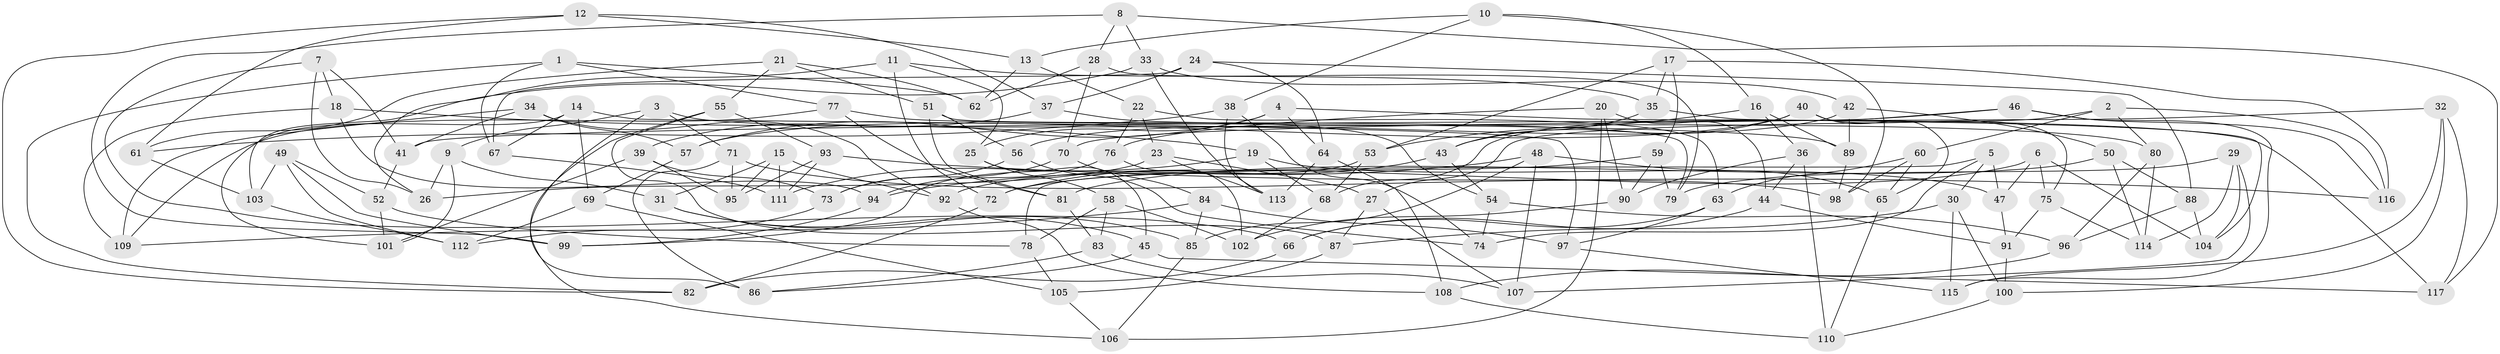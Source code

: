 // Generated by graph-tools (version 1.1) at 2025/59/03/09/25 04:59:13]
// undirected, 117 vertices, 234 edges
graph export_dot {
graph [start="1"]
  node [color=gray90,style=filled];
  1;
  2;
  3;
  4;
  5;
  6;
  7;
  8;
  9;
  10;
  11;
  12;
  13;
  14;
  15;
  16;
  17;
  18;
  19;
  20;
  21;
  22;
  23;
  24;
  25;
  26;
  27;
  28;
  29;
  30;
  31;
  32;
  33;
  34;
  35;
  36;
  37;
  38;
  39;
  40;
  41;
  42;
  43;
  44;
  45;
  46;
  47;
  48;
  49;
  50;
  51;
  52;
  53;
  54;
  55;
  56;
  57;
  58;
  59;
  60;
  61;
  62;
  63;
  64;
  65;
  66;
  67;
  68;
  69;
  70;
  71;
  72;
  73;
  74;
  75;
  76;
  77;
  78;
  79;
  80;
  81;
  82;
  83;
  84;
  85;
  86;
  87;
  88;
  89;
  90;
  91;
  92;
  93;
  94;
  95;
  96;
  97;
  98;
  99;
  100;
  101;
  102;
  103;
  104;
  105;
  106;
  107;
  108;
  109;
  110;
  111;
  112;
  113;
  114;
  115;
  116;
  117;
  1 -- 77;
  1 -- 62;
  1 -- 82;
  1 -- 67;
  2 -- 116;
  2 -- 80;
  2 -- 27;
  2 -- 60;
  3 -- 9;
  3 -- 80;
  3 -- 86;
  3 -- 71;
  4 -- 25;
  4 -- 57;
  4 -- 117;
  4 -- 64;
  5 -- 30;
  5 -- 78;
  5 -- 47;
  5 -- 74;
  6 -- 104;
  6 -- 92;
  6 -- 47;
  6 -- 75;
  7 -- 66;
  7 -- 26;
  7 -- 18;
  7 -- 41;
  8 -- 99;
  8 -- 33;
  8 -- 28;
  8 -- 117;
  9 -- 26;
  9 -- 31;
  9 -- 101;
  10 -- 13;
  10 -- 38;
  10 -- 98;
  10 -- 16;
  11 -- 72;
  11 -- 26;
  11 -- 35;
  11 -- 25;
  12 -- 37;
  12 -- 82;
  12 -- 61;
  12 -- 13;
  13 -- 62;
  13 -- 22;
  14 -- 97;
  14 -- 101;
  14 -- 69;
  14 -- 67;
  15 -- 111;
  15 -- 92;
  15 -- 95;
  15 -- 31;
  16 -- 53;
  16 -- 36;
  16 -- 89;
  17 -- 116;
  17 -- 59;
  17 -- 35;
  17 -- 53;
  18 -- 19;
  18 -- 94;
  18 -- 109;
  19 -- 68;
  19 -- 111;
  19 -- 47;
  20 -- 90;
  20 -- 76;
  20 -- 44;
  20 -- 106;
  21 -- 55;
  21 -- 62;
  21 -- 51;
  21 -- 61;
  22 -- 23;
  22 -- 76;
  22 -- 63;
  23 -- 113;
  23 -- 26;
  23 -- 27;
  24 -- 37;
  24 -- 64;
  24 -- 88;
  24 -- 67;
  25 -- 58;
  25 -- 45;
  27 -- 107;
  27 -- 87;
  28 -- 70;
  28 -- 62;
  28 -- 79;
  29 -- 79;
  29 -- 114;
  29 -- 104;
  29 -- 107;
  30 -- 115;
  30 -- 87;
  30 -- 100;
  31 -- 45;
  31 -- 85;
  32 -- 100;
  32 -- 117;
  32 -- 41;
  32 -- 115;
  33 -- 42;
  33 -- 113;
  33 -- 103;
  34 -- 109;
  34 -- 92;
  34 -- 41;
  34 -- 57;
  35 -- 104;
  35 -- 43;
  36 -- 44;
  36 -- 90;
  36 -- 110;
  37 -- 39;
  37 -- 54;
  38 -- 74;
  38 -- 113;
  38 -- 61;
  39 -- 101;
  39 -- 73;
  39 -- 95;
  40 -- 57;
  40 -- 43;
  40 -- 75;
  40 -- 65;
  41 -- 52;
  42 -- 89;
  42 -- 56;
  42 -- 50;
  43 -- 72;
  43 -- 54;
  44 -- 91;
  44 -- 66;
  45 -- 117;
  45 -- 86;
  46 -- 115;
  46 -- 68;
  46 -- 116;
  46 -- 70;
  47 -- 91;
  48 -- 107;
  48 -- 94;
  48 -- 65;
  48 -- 85;
  49 -- 52;
  49 -- 112;
  49 -- 99;
  49 -- 103;
  50 -- 81;
  50 -- 114;
  50 -- 88;
  51 -- 56;
  51 -- 81;
  51 -- 79;
  52 -- 78;
  52 -- 101;
  53 -- 99;
  53 -- 68;
  54 -- 96;
  54 -- 74;
  55 -- 93;
  55 -- 106;
  55 -- 87;
  56 -- 73;
  56 -- 74;
  57 -- 69;
  58 -- 102;
  58 -- 78;
  58 -- 83;
  59 -- 72;
  59 -- 90;
  59 -- 79;
  60 -- 98;
  60 -- 63;
  60 -- 65;
  61 -- 103;
  63 -- 66;
  63 -- 97;
  64 -- 113;
  64 -- 108;
  65 -- 110;
  66 -- 82;
  67 -- 111;
  68 -- 102;
  69 -- 105;
  69 -- 112;
  70 -- 73;
  70 -- 84;
  71 -- 95;
  71 -- 86;
  71 -- 98;
  72 -- 82;
  73 -- 112;
  75 -- 114;
  75 -- 91;
  76 -- 102;
  76 -- 94;
  77 -- 89;
  77 -- 109;
  77 -- 81;
  78 -- 105;
  80 -- 96;
  80 -- 114;
  81 -- 83;
  83 -- 86;
  83 -- 107;
  84 -- 109;
  84 -- 85;
  84 -- 97;
  85 -- 106;
  87 -- 105;
  88 -- 104;
  88 -- 96;
  89 -- 98;
  90 -- 102;
  91 -- 100;
  92 -- 108;
  93 -- 111;
  93 -- 116;
  93 -- 95;
  94 -- 99;
  96 -- 108;
  97 -- 115;
  100 -- 110;
  103 -- 112;
  105 -- 106;
  108 -- 110;
}
